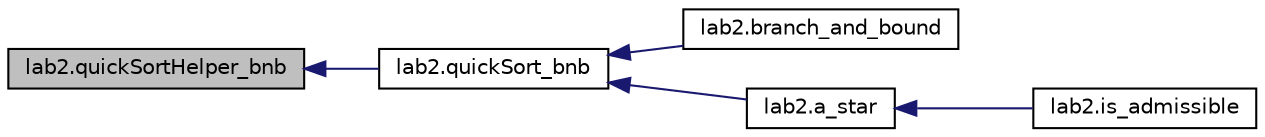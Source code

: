 digraph "lab2.quickSortHelper_bnb"
{
  edge [fontname="Helvetica",fontsize="10",labelfontname="Helvetica",labelfontsize="10"];
  node [fontname="Helvetica",fontsize="10",shape=record];
  rankdir="LR";
  Node1 [label="lab2.quickSortHelper_bnb",height=0.2,width=0.4,color="black", fillcolor="grey75", style="filled", fontcolor="black"];
  Node1 -> Node2 [dir="back",color="midnightblue",fontsize="10",style="solid"];
  Node2 [label="lab2.quickSort_bnb",height=0.2,width=0.4,color="black", fillcolor="white", style="filled",URL="$namespacelab2.html#ac6d556c4bfdfe4909967b690a3fc6a6b"];
  Node2 -> Node3 [dir="back",color="midnightblue",fontsize="10",style="solid"];
  Node3 [label="lab2.branch_and_bound",height=0.2,width=0.4,color="black", fillcolor="white", style="filled",URL="$namespacelab2.html#a3723e90643162dc478de991430d9d51a"];
  Node2 -> Node4 [dir="back",color="midnightblue",fontsize="10",style="solid"];
  Node4 [label="lab2.a_star",height=0.2,width=0.4,color="black", fillcolor="white", style="filled",URL="$namespacelab2.html#a1726fe9f0f3452bc927a9e54bc5bbdfa"];
  Node4 -> Node5 [dir="back",color="midnightblue",fontsize="10",style="solid"];
  Node5 [label="lab2.is_admissible",height=0.2,width=0.4,color="black", fillcolor="white", style="filled",URL="$namespacelab2.html#a2ed8d798792ec9dc5671acfe1bdf7a78",tooltip="It&#39;s useful to determine if a graph has a consistent and admissible heuristic. "];
}
